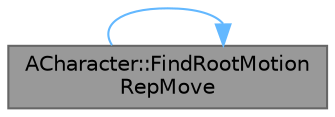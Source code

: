 digraph "ACharacter::FindRootMotionRepMove"
{
 // INTERACTIVE_SVG=YES
 // LATEX_PDF_SIZE
  bgcolor="transparent";
  edge [fontname=Helvetica,fontsize=10,labelfontname=Helvetica,labelfontsize=10];
  node [fontname=Helvetica,fontsize=10,shape=box,height=0.2,width=0.4];
  rankdir="LR";
  Node1 [id="Node000001",label="ACharacter::FindRootMotion\lRepMove",height=0.2,width=0.4,color="gray40", fillcolor="grey60", style="filled", fontcolor="black",tooltip="Find usable root motion replicated move from our buffer."];
  Node1 -> Node1 [id="edge1_Node000001_Node000001",color="steelblue1",style="solid",tooltip=" "];
}
